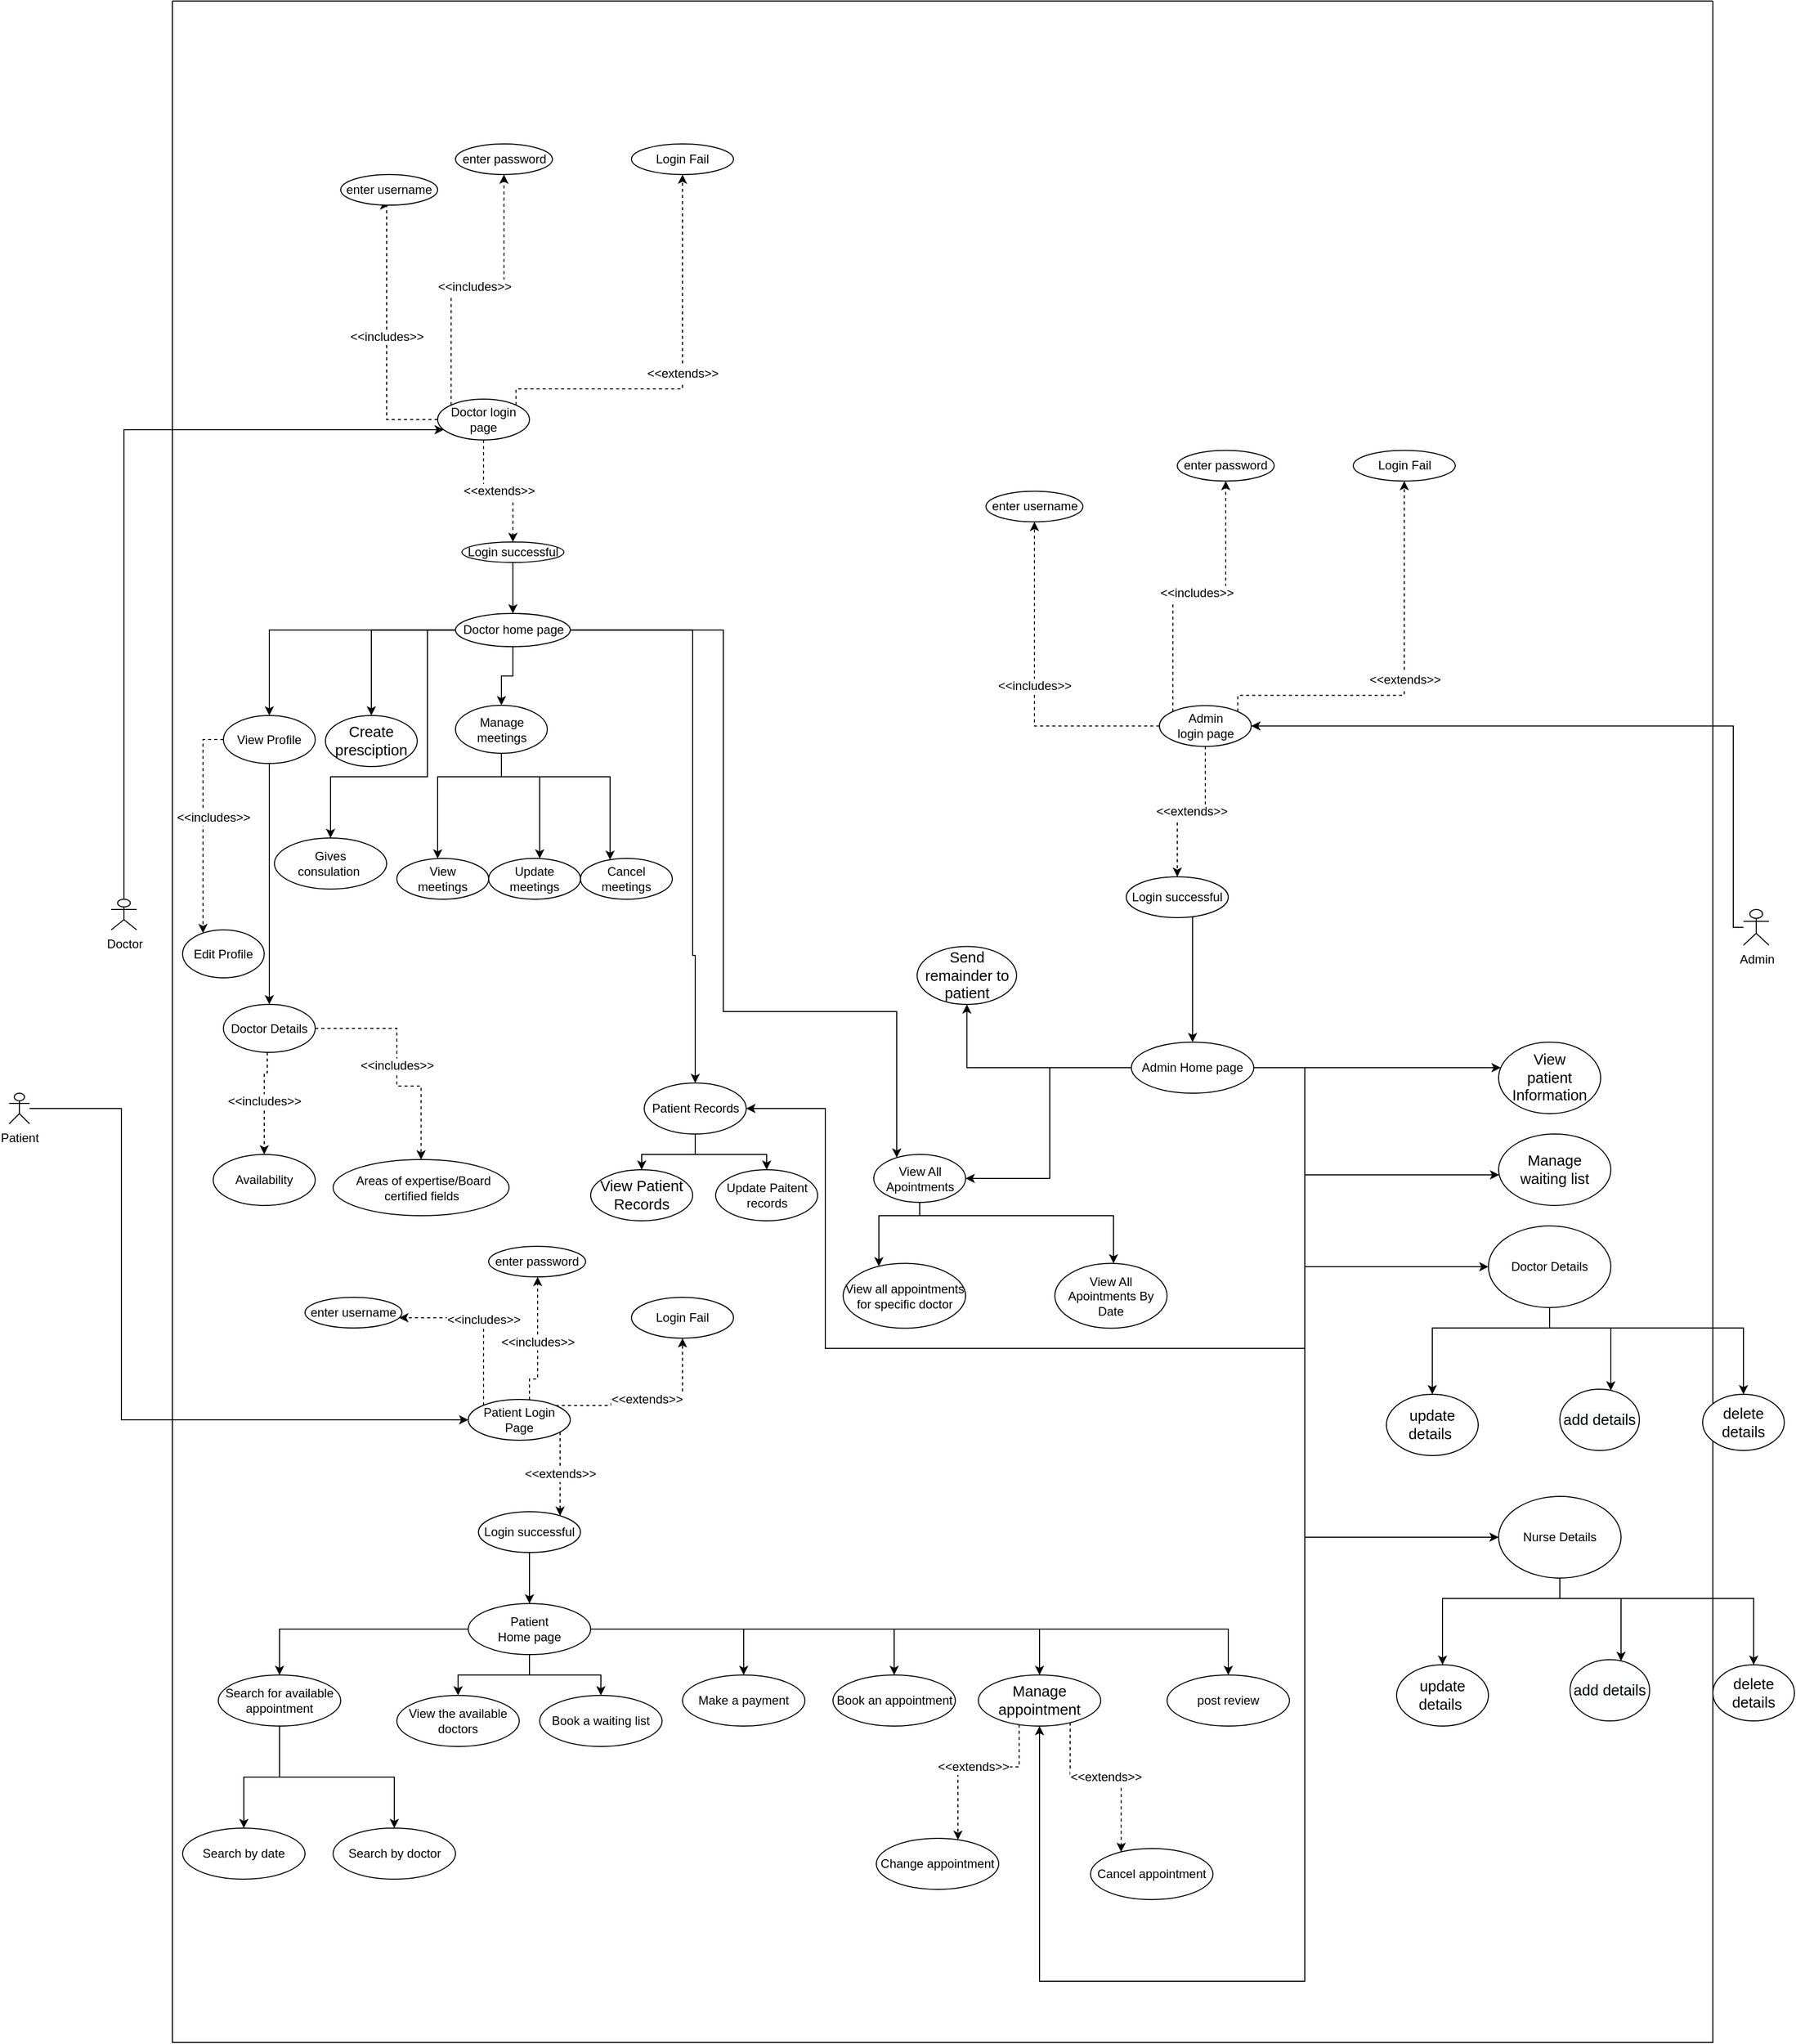 <mxfile version="20.3.0" type="device"><diagram id="hXjndvnEW7YqPx_UeLCb" name="Page-1"><mxGraphModel dx="1278" dy="1749" grid="1" gridSize="10" guides="1" tooltips="1" connect="1" arrows="1" fold="1" page="1" pageScale="1" pageWidth="850" pageHeight="1100" math="0" shadow="0"><root><mxCell id="0"/><mxCell id="1" parent="0"/><mxCell id="TUwLl_3GqaBfNDNc3cPs-42" style="edgeStyle=orthogonalEdgeStyle;rounded=0;orthogonalLoop=1;jettySize=auto;html=1;fontSize=12;endArrow=classic;endFill=1;" parent="1" source="R-f5TP5Bkl3qS88O9OmY-1" target="TUwLl_3GqaBfNDNc3cPs-36" edge="1"><mxGeometry relative="1" as="geometry"><Array as="points"><mxPoint x="190" y="5"/><mxPoint x="190" y="310"/></Array><mxPoint x="70" y="5" as="sourcePoint"/></mxGeometry></mxCell><mxCell id="R-f5TP5Bkl3qS88O9OmY-1" value="Patient" style="shape=umlActor;verticalLabelPosition=bottom;verticalAlign=top;html=1;outlineConnect=0;" parent="1" vertex="1"><mxGeometry x="80" y="-10" width="20" height="30" as="geometry"/></mxCell><mxCell id="TUwLl_3GqaBfNDNc3cPs-1" value="" style="swimlane;startSize=0;fontSize=12;" parent="1" vertex="1"><mxGeometry x="240" y="-1080" width="1510" height="2000" as="geometry"/></mxCell><mxCell id="TUwLl_3GqaBfNDNc3cPs-16" value="&amp;lt;&amp;lt;extends&amp;gt;&amp;gt;" style="edgeStyle=orthogonalEdgeStyle;rounded=0;orthogonalLoop=1;jettySize=auto;html=1;exitX=0.5;exitY=1;exitDx=0;exitDy=0;entryX=0.5;entryY=0;entryDx=0;entryDy=0;fontSize=12;endArrow=classic;endFill=1;dashed=1;" parent="TUwLl_3GqaBfNDNc3cPs-1" source="TUwLl_3GqaBfNDNc3cPs-8" target="TUwLl_3GqaBfNDNc3cPs-14" edge="1"><mxGeometry relative="1" as="geometry"/></mxCell><mxCell id="TUwLl_3GqaBfNDNc3cPs-17" value="&amp;lt;&amp;lt;extends&amp;gt;&amp;gt;" style="edgeStyle=orthogonalEdgeStyle;rounded=0;orthogonalLoop=1;jettySize=auto;html=1;exitX=1;exitY=0;exitDx=0;exitDy=0;dashed=1;fontSize=12;endArrow=classic;endFill=1;entryX=0.5;entryY=1;entryDx=0;entryDy=0;" parent="TUwLl_3GqaBfNDNc3cPs-1" source="TUwLl_3GqaBfNDNc3cPs-8" target="TUwLl_3GqaBfNDNc3cPs-15" edge="1"><mxGeometry relative="1" as="geometry"><mxPoint x="500" y="550" as="targetPoint"/><Array as="points"><mxPoint x="337" y="380"/><mxPoint x="500" y="380"/></Array></mxGeometry></mxCell><mxCell id="TUwLl_3GqaBfNDNc3cPs-19" value="&amp;lt;&amp;lt;includes&amp;gt;&amp;gt;" style="edgeStyle=orthogonalEdgeStyle;rounded=0;orthogonalLoop=1;jettySize=auto;html=1;exitX=0;exitY=0.5;exitDx=0;exitDy=0;entryX=0.5;entryY=1;entryDx=0;entryDy=0;dashed=1;fontSize=12;endArrow=classic;endFill=1;" parent="TUwLl_3GqaBfNDNc3cPs-1" source="TUwLl_3GqaBfNDNc3cPs-8" target="TUwLl_3GqaBfNDNc3cPs-18" edge="1"><mxGeometry relative="1" as="geometry"><Array as="points"><mxPoint x="210" y="410"/><mxPoint x="210" y="200"/></Array></mxGeometry></mxCell><mxCell id="TUwLl_3GqaBfNDNc3cPs-21" value="&amp;lt;&amp;lt;includes&amp;gt;&amp;gt;" style="edgeStyle=orthogonalEdgeStyle;rounded=0;orthogonalLoop=1;jettySize=auto;html=1;exitX=0;exitY=0;exitDx=0;exitDy=0;entryX=0.5;entryY=1;entryDx=0;entryDy=0;dashed=1;fontSize=12;endArrow=classic;endFill=1;" parent="TUwLl_3GqaBfNDNc3cPs-1" source="TUwLl_3GqaBfNDNc3cPs-8" target="TUwLl_3GqaBfNDNc3cPs-20" edge="1"><mxGeometry relative="1" as="geometry"><Array as="points"><mxPoint x="273" y="280"/><mxPoint x="325" y="280"/></Array></mxGeometry></mxCell><mxCell id="TUwLl_3GqaBfNDNc3cPs-8" value="Doctor login page" style="ellipse;whiteSpace=wrap;html=1;fontSize=12;" parent="TUwLl_3GqaBfNDNc3cPs-1" vertex="1"><mxGeometry x="260" y="390" width="90" height="40" as="geometry"/></mxCell><mxCell id="TUwLl_3GqaBfNDNc3cPs-48" style="edgeStyle=orthogonalEdgeStyle;rounded=0;orthogonalLoop=1;jettySize=auto;html=1;exitX=0.5;exitY=1;exitDx=0;exitDy=0;entryX=0.5;entryY=0;entryDx=0;entryDy=0;fontSize=12;endArrow=classic;endFill=1;" parent="TUwLl_3GqaBfNDNc3cPs-1" source="TUwLl_3GqaBfNDNc3cPs-14" target="TUwLl_3GqaBfNDNc3cPs-47" edge="1"><mxGeometry relative="1" as="geometry"/></mxCell><mxCell id="TUwLl_3GqaBfNDNc3cPs-14" value="Login successful" style="ellipse;whiteSpace=wrap;html=1;fontSize=12;" parent="TUwLl_3GqaBfNDNc3cPs-1" vertex="1"><mxGeometry x="283.75" y="530" width="100" height="20" as="geometry"/></mxCell><mxCell id="TUwLl_3GqaBfNDNc3cPs-15" value="Login Fail" style="ellipse;whiteSpace=wrap;html=1;fontSize=12;" parent="TUwLl_3GqaBfNDNc3cPs-1" vertex="1"><mxGeometry x="450" y="140" width="100" height="30" as="geometry"/></mxCell><mxCell id="TUwLl_3GqaBfNDNc3cPs-18" value="enter username" style="ellipse;whiteSpace=wrap;html=1;fontSize=12;" parent="TUwLl_3GqaBfNDNc3cPs-1" vertex="1"><mxGeometry x="165" y="170" width="95" height="30" as="geometry"/></mxCell><mxCell id="TUwLl_3GqaBfNDNc3cPs-20" value="enter password" style="ellipse;whiteSpace=wrap;html=1;fontSize=12;" parent="TUwLl_3GqaBfNDNc3cPs-1" vertex="1"><mxGeometry x="277.5" y="140" width="95" height="30" as="geometry"/></mxCell><mxCell id="TUwLl_3GqaBfNDNc3cPs-36" value="Patient Login Page" style="ellipse;whiteSpace=wrap;html=1;fontSize=12;" parent="TUwLl_3GqaBfNDNc3cPs-1" vertex="1"><mxGeometry x="290" y="1370" width="100" height="40" as="geometry"/></mxCell><mxCell id="TUwLl_3GqaBfNDNc3cPs-45" style="edgeStyle=orthogonalEdgeStyle;rounded=0;orthogonalLoop=1;jettySize=auto;html=1;exitX=0.5;exitY=1;exitDx=0;exitDy=0;entryX=0.5;entryY=0;entryDx=0;entryDy=0;fontSize=12;endArrow=classic;endFill=1;" parent="TUwLl_3GqaBfNDNc3cPs-1" source="TUwLl_3GqaBfNDNc3cPs-37" target="TUwLl_3GqaBfNDNc3cPs-44" edge="1"><mxGeometry relative="1" as="geometry"/></mxCell><mxCell id="TUwLl_3GqaBfNDNc3cPs-37" value="Login successful" style="ellipse;whiteSpace=wrap;html=1;fontSize=12;" parent="TUwLl_3GqaBfNDNc3cPs-1" vertex="1"><mxGeometry x="300" y="1480" width="100" height="40" as="geometry"/></mxCell><mxCell id="TUwLl_3GqaBfNDNc3cPs-32" value="&amp;lt;&amp;lt;extends&amp;gt;&amp;gt;" style="edgeStyle=orthogonalEdgeStyle;rounded=0;orthogonalLoop=1;jettySize=auto;html=1;fontSize=12;endArrow=classic;endFill=1;dashed=1;" parent="TUwLl_3GqaBfNDNc3cPs-1" source="TUwLl_3GqaBfNDNc3cPs-36" target="TUwLl_3GqaBfNDNc3cPs-37" edge="1"><mxGeometry relative="1" as="geometry"><Array as="points"><mxPoint x="380" y="1440"/><mxPoint x="380" y="1440"/></Array></mxGeometry></mxCell><mxCell id="TUwLl_3GqaBfNDNc3cPs-38" value="Login Fail" style="ellipse;whiteSpace=wrap;html=1;fontSize=12;" parent="TUwLl_3GqaBfNDNc3cPs-1" vertex="1"><mxGeometry x="450" y="1270" width="100" height="40" as="geometry"/></mxCell><mxCell id="TUwLl_3GqaBfNDNc3cPs-33" value="&amp;lt;&amp;lt;extends&amp;gt;&amp;gt;" style="edgeStyle=orthogonalEdgeStyle;rounded=0;orthogonalLoop=1;jettySize=auto;html=1;dashed=1;fontSize=12;endArrow=classic;endFill=1;" parent="TUwLl_3GqaBfNDNc3cPs-1" source="TUwLl_3GqaBfNDNc3cPs-36" target="TUwLl_3GqaBfNDNc3cPs-38" edge="1"><mxGeometry relative="1" as="geometry"><mxPoint x="190" y="1050" as="targetPoint"/><Array as="points"><mxPoint x="430" y="1376"/><mxPoint x="430" y="1370"/><mxPoint x="500" y="1370"/></Array></mxGeometry></mxCell><mxCell id="TUwLl_3GqaBfNDNc3cPs-39" value="enter username" style="ellipse;whiteSpace=wrap;html=1;fontSize=12;" parent="TUwLl_3GqaBfNDNc3cPs-1" vertex="1"><mxGeometry x="130" y="1270" width="95" height="30" as="geometry"/></mxCell><mxCell id="TUwLl_3GqaBfNDNc3cPs-34" value="&amp;lt;&amp;lt;includes&amp;gt;&amp;gt;" style="edgeStyle=orthogonalEdgeStyle;rounded=0;orthogonalLoop=1;jettySize=auto;html=1;dashed=1;fontSize=12;endArrow=classic;endFill=1;" parent="TUwLl_3GqaBfNDNc3cPs-1" source="TUwLl_3GqaBfNDNc3cPs-36" target="TUwLl_3GqaBfNDNc3cPs-39" edge="1"><mxGeometry relative="1" as="geometry"><Array as="points"><mxPoint x="305" y="1290"/></Array></mxGeometry></mxCell><mxCell id="TUwLl_3GqaBfNDNc3cPs-40" value="enter password" style="ellipse;whiteSpace=wrap;html=1;fontSize=12;" parent="TUwLl_3GqaBfNDNc3cPs-1" vertex="1"><mxGeometry x="310" y="1220" width="95" height="30" as="geometry"/></mxCell><mxCell id="TUwLl_3GqaBfNDNc3cPs-35" value="&amp;lt;&amp;lt;includes&amp;gt;&amp;gt;" style="edgeStyle=orthogonalEdgeStyle;rounded=0;orthogonalLoop=1;jettySize=auto;html=1;dashed=1;fontSize=12;endArrow=classic;endFill=1;" parent="TUwLl_3GqaBfNDNc3cPs-1" source="TUwLl_3GqaBfNDNc3cPs-36" target="TUwLl_3GqaBfNDNc3cPs-40" edge="1"><mxGeometry relative="1" as="geometry"><Array as="points"><mxPoint x="350" y="1350"/><mxPoint x="358" y="1350"/></Array></mxGeometry></mxCell><mxCell id="bu4JXYOi9DMhsrqqmsbd-8" style="edgeStyle=orthogonalEdgeStyle;rounded=0;orthogonalLoop=1;jettySize=auto;html=1;exitX=0;exitY=0.5;exitDx=0;exitDy=0;entryX=0.5;entryY=0;entryDx=0;entryDy=0;" parent="TUwLl_3GqaBfNDNc3cPs-1" source="TUwLl_3GqaBfNDNc3cPs-44" target="bu4JXYOi9DMhsrqqmsbd-3" edge="1"><mxGeometry relative="1" as="geometry"/></mxCell><mxCell id="GumD2-kvGJ-_T_sNpFXw-7" style="edgeStyle=orthogonalEdgeStyle;rounded=0;orthogonalLoop=1;jettySize=auto;html=1;" edge="1" parent="TUwLl_3GqaBfNDNc3cPs-1" source="TUwLl_3GqaBfNDNc3cPs-44" target="bu4JXYOi9DMhsrqqmsbd-4"><mxGeometry relative="1" as="geometry"/></mxCell><mxCell id="GumD2-kvGJ-_T_sNpFXw-8" style="edgeStyle=orthogonalEdgeStyle;rounded=0;orthogonalLoop=1;jettySize=auto;html=1;" edge="1" parent="TUwLl_3GqaBfNDNc3cPs-1" source="TUwLl_3GqaBfNDNc3cPs-44" target="bu4JXYOi9DMhsrqqmsbd-5"><mxGeometry relative="1" as="geometry"/></mxCell><mxCell id="GumD2-kvGJ-_T_sNpFXw-9" style="edgeStyle=orthogonalEdgeStyle;rounded=0;orthogonalLoop=1;jettySize=auto;html=1;" edge="1" parent="TUwLl_3GqaBfNDNc3cPs-1" source="TUwLl_3GqaBfNDNc3cPs-44" target="bu4JXYOi9DMhsrqqmsbd-6"><mxGeometry relative="1" as="geometry"/></mxCell><mxCell id="GumD2-kvGJ-_T_sNpFXw-10" style="edgeStyle=orthogonalEdgeStyle;rounded=0;orthogonalLoop=1;jettySize=auto;html=1;" edge="1" parent="TUwLl_3GqaBfNDNc3cPs-1" source="TUwLl_3GqaBfNDNc3cPs-44" target="bu4JXYOi9DMhsrqqmsbd-12"><mxGeometry relative="1" as="geometry"/></mxCell><mxCell id="GumD2-kvGJ-_T_sNpFXw-11" style="edgeStyle=orthogonalEdgeStyle;rounded=0;orthogonalLoop=1;jettySize=auto;html=1;" edge="1" parent="TUwLl_3GqaBfNDNc3cPs-1" source="TUwLl_3GqaBfNDNc3cPs-44" target="bu4JXYOi9DMhsrqqmsbd-13"><mxGeometry relative="1" as="geometry"/></mxCell><mxCell id="GumD2-kvGJ-_T_sNpFXw-13" style="edgeStyle=orthogonalEdgeStyle;rounded=0;orthogonalLoop=1;jettySize=auto;html=1;" edge="1" parent="TUwLl_3GqaBfNDNc3cPs-1" source="TUwLl_3GqaBfNDNc3cPs-44" target="GumD2-kvGJ-_T_sNpFXw-12"><mxGeometry relative="1" as="geometry"/></mxCell><mxCell id="TUwLl_3GqaBfNDNc3cPs-44" value="Patient &lt;br&gt;Home page" style="ellipse;whiteSpace=wrap;html=1;fontSize=12;" parent="TUwLl_3GqaBfNDNc3cPs-1" vertex="1"><mxGeometry x="290" y="1570" width="120" height="50" as="geometry"/></mxCell><mxCell id="TUwLl_3GqaBfNDNc3cPs-52" value="&amp;lt;&amp;lt;includes&amp;gt;&amp;gt;" style="edgeStyle=orthogonalEdgeStyle;rounded=0;orthogonalLoop=1;jettySize=auto;html=1;fontSize=12;endArrow=classic;endFill=1;dashed=1;" parent="TUwLl_3GqaBfNDNc3cPs-1" source="TUwLl_3GqaBfNDNc3cPs-82" target="TUwLl_3GqaBfNDNc3cPs-50" edge="1"><mxGeometry relative="1" as="geometry"><Array as="points"><mxPoint x="220" y="1007"/><mxPoint x="220" y="1063"/></Array></mxGeometry></mxCell><mxCell id="TUwLl_3GqaBfNDNc3cPs-83" style="edgeStyle=orthogonalEdgeStyle;rounded=0;orthogonalLoop=1;jettySize=auto;html=1;fontSize=12;endArrow=classic;endFill=1;" parent="TUwLl_3GqaBfNDNc3cPs-1" source="TUwLl_3GqaBfNDNc3cPs-47" target="GumD2-kvGJ-_T_sNpFXw-27" edge="1"><mxGeometry relative="1" as="geometry"/></mxCell><mxCell id="GumD2-kvGJ-_T_sNpFXw-19" style="edgeStyle=orthogonalEdgeStyle;rounded=0;orthogonalLoop=1;jettySize=auto;html=1;" edge="1" parent="TUwLl_3GqaBfNDNc3cPs-1" source="TUwLl_3GqaBfNDNc3cPs-47" target="GumD2-kvGJ-_T_sNpFXw-16"><mxGeometry relative="1" as="geometry"><Array as="points"><mxPoint x="510" y="616"/><mxPoint x="510" y="935"/></Array></mxGeometry></mxCell><mxCell id="GumD2-kvGJ-_T_sNpFXw-25" style="edgeStyle=orthogonalEdgeStyle;rounded=0;orthogonalLoop=1;jettySize=auto;html=1;" edge="1" parent="TUwLl_3GqaBfNDNc3cPs-1" source="TUwLl_3GqaBfNDNc3cPs-47" target="GumD2-kvGJ-_T_sNpFXw-21"><mxGeometry relative="1" as="geometry"><Array as="points"><mxPoint x="540" y="616"/><mxPoint x="540" y="990"/><mxPoint x="710" y="990"/></Array></mxGeometry></mxCell><mxCell id="GumD2-kvGJ-_T_sNpFXw-32" style="edgeStyle=orthogonalEdgeStyle;rounded=0;orthogonalLoop=1;jettySize=auto;html=1;" edge="1" parent="TUwLl_3GqaBfNDNc3cPs-1" source="TUwLl_3GqaBfNDNc3cPs-47" target="GumD2-kvGJ-_T_sNpFXw-26"><mxGeometry relative="1" as="geometry"/></mxCell><mxCell id="GumD2-kvGJ-_T_sNpFXw-34" style="edgeStyle=orthogonalEdgeStyle;rounded=0;orthogonalLoop=1;jettySize=auto;html=1;" edge="1" parent="TUwLl_3GqaBfNDNc3cPs-1" source="TUwLl_3GqaBfNDNc3cPs-47" target="GumD2-kvGJ-_T_sNpFXw-33"><mxGeometry relative="1" as="geometry"><Array as="points"><mxPoint x="250" y="616"/><mxPoint x="250" y="760"/><mxPoint x="155" y="760"/></Array></mxGeometry></mxCell><mxCell id="GumD2-kvGJ-_T_sNpFXw-37" style="edgeStyle=orthogonalEdgeStyle;rounded=0;orthogonalLoop=1;jettySize=auto;html=1;" edge="1" parent="TUwLl_3GqaBfNDNc3cPs-1" source="TUwLl_3GqaBfNDNc3cPs-47" target="GumD2-kvGJ-_T_sNpFXw-35"><mxGeometry relative="1" as="geometry"/></mxCell><mxCell id="TUwLl_3GqaBfNDNc3cPs-47" value="Doctor home page" style="ellipse;whiteSpace=wrap;html=1;fontSize=12;" parent="TUwLl_3GqaBfNDNc3cPs-1" vertex="1"><mxGeometry x="277.5" y="600" width="112.5" height="32.5" as="geometry"/></mxCell><mxCell id="TUwLl_3GqaBfNDNc3cPs-50" value="&amp;nbsp;Areas of expertise/Board certified fields" style="ellipse;whiteSpace=wrap;html=1;fontSize=12;" parent="TUwLl_3GqaBfNDNc3cPs-1" vertex="1"><mxGeometry x="157.5" y="1135" width="172.5" height="55" as="geometry"/></mxCell><mxCell id="TUwLl_3GqaBfNDNc3cPs-51" value="Availability" style="ellipse;whiteSpace=wrap;html=1;fontSize=12;" parent="TUwLl_3GqaBfNDNc3cPs-1" vertex="1"><mxGeometry x="40" y="1130" width="100" height="50" as="geometry"/></mxCell><mxCell id="TUwLl_3GqaBfNDNc3cPs-53" value="&amp;lt;&amp;lt;includes&amp;gt;&amp;gt;" style="edgeStyle=orthogonalEdgeStyle;rounded=0;orthogonalLoop=1;jettySize=auto;html=1;fontSize=12;endArrow=classic;endFill=1;dashed=1;" parent="TUwLl_3GqaBfNDNc3cPs-1" source="TUwLl_3GqaBfNDNc3cPs-82" target="TUwLl_3GqaBfNDNc3cPs-51" edge="1"><mxGeometry relative="1" as="geometry"><mxPoint x="307.5" y="627.5" as="sourcePoint"/><mxPoint x="380" y="890" as="targetPoint"/><Array as="points"><mxPoint x="93" y="1050"/><mxPoint x="90" y="1050"/></Array></mxGeometry></mxCell><mxCell id="TUwLl_3GqaBfNDNc3cPs-61" value="Admin&lt;br&gt;login page" style="ellipse;whiteSpace=wrap;html=1;fontSize=12;" parent="TUwLl_3GqaBfNDNc3cPs-1" vertex="1"><mxGeometry x="967.5" y="690.25" width="90" height="40" as="geometry"/></mxCell><mxCell id="TUwLl_3GqaBfNDNc3cPs-64" value="Login Fail" style="ellipse;whiteSpace=wrap;html=1;fontSize=12;" parent="TUwLl_3GqaBfNDNc3cPs-1" vertex="1"><mxGeometry x="1157.5" y="440.25" width="100" height="30" as="geometry"/></mxCell><mxCell id="TUwLl_3GqaBfNDNc3cPs-58" value="&amp;lt;&amp;lt;extends&amp;gt;&amp;gt;" style="edgeStyle=orthogonalEdgeStyle;rounded=0;orthogonalLoop=1;jettySize=auto;html=1;exitX=1;exitY=0;exitDx=0;exitDy=0;dashed=1;fontSize=12;endArrow=classic;endFill=1;entryX=0.5;entryY=1;entryDx=0;entryDy=0;" parent="TUwLl_3GqaBfNDNc3cPs-1" source="TUwLl_3GqaBfNDNc3cPs-61" target="TUwLl_3GqaBfNDNc3cPs-64" edge="1"><mxGeometry relative="1" as="geometry"><mxPoint x="967.5" y="1940.25" as="targetPoint"/><Array as="points"><mxPoint x="1044.5" y="680.25"/><mxPoint x="1207.5" y="680.25"/></Array></mxGeometry></mxCell><mxCell id="TUwLl_3GqaBfNDNc3cPs-65" value="enter username" style="ellipse;whiteSpace=wrap;html=1;fontSize=12;" parent="TUwLl_3GqaBfNDNc3cPs-1" vertex="1"><mxGeometry x="797.5" y="480.25" width="95" height="30" as="geometry"/></mxCell><mxCell id="TUwLl_3GqaBfNDNc3cPs-59" value="&amp;lt;&amp;lt;includes&amp;gt;&amp;gt;" style="edgeStyle=orthogonalEdgeStyle;rounded=0;orthogonalLoop=1;jettySize=auto;html=1;exitX=0;exitY=0.5;exitDx=0;exitDy=0;dashed=1;fontSize=12;endArrow=classic;endFill=1;entryX=0.5;entryY=1;entryDx=0;entryDy=0;" parent="TUwLl_3GqaBfNDNc3cPs-1" source="TUwLl_3GqaBfNDNc3cPs-61" target="TUwLl_3GqaBfNDNc3cPs-65" edge="1"><mxGeometry relative="1" as="geometry"><Array as="points"><mxPoint x="845.5" y="710.25"/></Array><mxPoint x="920" y="500.25" as="targetPoint"/></mxGeometry></mxCell><mxCell id="TUwLl_3GqaBfNDNc3cPs-66" value="enter password" style="ellipse;whiteSpace=wrap;html=1;fontSize=12;" parent="TUwLl_3GqaBfNDNc3cPs-1" vertex="1"><mxGeometry x="985" y="440.25" width="95" height="30" as="geometry"/></mxCell><mxCell id="TUwLl_3GqaBfNDNc3cPs-60" value="&amp;lt;&amp;lt;includes&amp;gt;&amp;gt;" style="edgeStyle=orthogonalEdgeStyle;rounded=0;orthogonalLoop=1;jettySize=auto;html=1;exitX=0;exitY=0;exitDx=0;exitDy=0;entryX=0.5;entryY=1;entryDx=0;entryDy=0;dashed=1;fontSize=12;endArrow=classic;endFill=1;" parent="TUwLl_3GqaBfNDNc3cPs-1" source="TUwLl_3GqaBfNDNc3cPs-61" target="TUwLl_3GqaBfNDNc3cPs-66" edge="1"><mxGeometry relative="1" as="geometry"><Array as="points"><mxPoint x="980.5" y="580.25"/><mxPoint x="1032.5" y="580.25"/></Array></mxGeometry></mxCell><mxCell id="TUwLl_3GqaBfNDNc3cPs-82" value="Doctor Details" style="ellipse;whiteSpace=wrap;html=1;fontSize=12;" parent="TUwLl_3GqaBfNDNc3cPs-1" vertex="1"><mxGeometry x="50" y="983" width="90" height="47" as="geometry"/></mxCell><mxCell id="bu4JXYOi9DMhsrqqmsbd-10" style="edgeStyle=orthogonalEdgeStyle;rounded=0;orthogonalLoop=1;jettySize=auto;html=1;" parent="TUwLl_3GqaBfNDNc3cPs-1" source="bu4JXYOi9DMhsrqqmsbd-3" target="bu4JXYOi9DMhsrqqmsbd-7" edge="1"><mxGeometry relative="1" as="geometry"/></mxCell><mxCell id="bu4JXYOi9DMhsrqqmsbd-11" style="edgeStyle=orthogonalEdgeStyle;rounded=0;orthogonalLoop=1;jettySize=auto;html=1;" parent="TUwLl_3GqaBfNDNc3cPs-1" source="bu4JXYOi9DMhsrqqmsbd-3" target="bu4JXYOi9DMhsrqqmsbd-9" edge="1"><mxGeometry relative="1" as="geometry"/></mxCell><mxCell id="bu4JXYOi9DMhsrqqmsbd-3" value="Search for available appointment" style="ellipse;whiteSpace=wrap;html=1;fontSize=12;" parent="TUwLl_3GqaBfNDNc3cPs-1" vertex="1"><mxGeometry x="45" y="1640" width="120" height="50" as="geometry"/></mxCell><mxCell id="bu4JXYOi9DMhsrqqmsbd-4" value="&lt;p class=&quot;MsoNormal&quot;&gt;&lt;span lang=&quot;EN-SG&quot;&gt;View the available doctors&lt;/span&gt;&lt;/p&gt;" style="ellipse;whiteSpace=wrap;html=1;fontSize=12;" parent="TUwLl_3GqaBfNDNc3cPs-1" vertex="1"><mxGeometry x="220" y="1660" width="120" height="50" as="geometry"/></mxCell><mxCell id="bu4JXYOi9DMhsrqqmsbd-5" value="&lt;p class=&quot;MsoNormal&quot;&gt;&lt;span lang=&quot;EN-SG&quot;&gt;Book a waiting list&lt;/span&gt;&lt;/p&gt;" style="ellipse;whiteSpace=wrap;html=1;fontSize=12;" parent="TUwLl_3GqaBfNDNc3cPs-1" vertex="1"><mxGeometry x="360" y="1660" width="120" height="50" as="geometry"/></mxCell><mxCell id="bu4JXYOi9DMhsrqqmsbd-6" value="&lt;p class=&quot;MsoNormal&quot;&gt;&lt;span lang=&quot;EN-SG&quot;&gt;Make a payment&lt;/span&gt;&lt;/p&gt;" style="ellipse;whiteSpace=wrap;html=1;fontSize=12;" parent="TUwLl_3GqaBfNDNc3cPs-1" vertex="1"><mxGeometry x="500" y="1640" width="120" height="50" as="geometry"/></mxCell><mxCell id="bu4JXYOi9DMhsrqqmsbd-7" value="Search by date" style="ellipse;whiteSpace=wrap;html=1;fontSize=12;" parent="TUwLl_3GqaBfNDNc3cPs-1" vertex="1"><mxGeometry x="10" y="1790" width="120" height="50" as="geometry"/></mxCell><mxCell id="bu4JXYOi9DMhsrqqmsbd-9" value="Search by doctor" style="ellipse;whiteSpace=wrap;html=1;fontSize=12;" parent="TUwLl_3GqaBfNDNc3cPs-1" vertex="1"><mxGeometry x="157.5" y="1790" width="120" height="50" as="geometry"/></mxCell><mxCell id="bu4JXYOi9DMhsrqqmsbd-12" value="&lt;p class=&quot;MsoNormal&quot;&gt;&lt;span lang=&quot;EN-SG&quot;&gt;Book an appointment&lt;/span&gt;&lt;/p&gt;" style="ellipse;whiteSpace=wrap;html=1;fontSize=12;" parent="TUwLl_3GqaBfNDNc3cPs-1" vertex="1"><mxGeometry x="647.5" y="1640" width="120" height="50" as="geometry"/></mxCell><mxCell id="bu4JXYOi9DMhsrqqmsbd-13" value="&lt;p class=&quot;MsoNormal&quot;&gt;&lt;span style=&quot;font-size:11.0pt;line-height:&lt;br/&gt;107%;font-family:&amp;quot;Calibri&amp;quot;,sans-serif;mso-ascii-theme-font:minor-latin;&lt;br/&gt;mso-fareast-font-family:Calibri;mso-fareast-theme-font:minor-latin;mso-hansi-theme-font:&lt;br/&gt;minor-latin;mso-bidi-font-family:&amp;quot;Times New Roman&amp;quot;;mso-bidi-theme-font:minor-bidi;&lt;br/&gt;mso-ansi-language:EN-SG;mso-fareast-language:EN-US;mso-bidi-language:AR-SA&quot; lang=&quot;EN-SG&quot;&gt;Manage&lt;br/&gt;appointment&lt;/span&gt;&lt;br&gt;&lt;/p&gt;" style="ellipse;whiteSpace=wrap;html=1;fontSize=12;" parent="TUwLl_3GqaBfNDNc3cPs-1" vertex="1"><mxGeometry x="790" y="1640" width="120" height="50" as="geometry"/></mxCell><mxCell id="GumD2-kvGJ-_T_sNpFXw-3" value="&amp;lt;&amp;lt;extends&amp;gt;&amp;gt;" style="edgeStyle=orthogonalEdgeStyle;rounded=0;orthogonalLoop=1;jettySize=auto;html=1;fontSize=12;endArrow=classic;endFill=1;dashed=1;" edge="1" parent="TUwLl_3GqaBfNDNc3cPs-1" source="bu4JXYOi9DMhsrqqmsbd-13" target="GumD2-kvGJ-_T_sNpFXw-4"><mxGeometry relative="1" as="geometry"><Array as="points"><mxPoint x="830" y="1730"/><mxPoint x="770" y="1730"/></Array><mxPoint x="810" y="1720" as="sourcePoint"/><mxPoint x="829.955" y="1801.758" as="targetPoint"/></mxGeometry></mxCell><mxCell id="GumD2-kvGJ-_T_sNpFXw-4" value="&lt;p class=&quot;MsoNormal&quot;&gt;&lt;span lang=&quot;EN-SG&quot;&gt;Change appointment&lt;/span&gt;&lt;/p&gt;" style="ellipse;whiteSpace=wrap;html=1;fontSize=12;" vertex="1" parent="TUwLl_3GqaBfNDNc3cPs-1"><mxGeometry x="690" y="1800" width="120" height="50" as="geometry"/></mxCell><mxCell id="GumD2-kvGJ-_T_sNpFXw-5" value="&lt;p class=&quot;MsoNormal&quot;&gt;&lt;span lang=&quot;EN-SG&quot;&gt;Cancel appointment&lt;/span&gt;&lt;/p&gt;" style="ellipse;whiteSpace=wrap;html=1;fontSize=12;" vertex="1" parent="TUwLl_3GqaBfNDNc3cPs-1"><mxGeometry x="900" y="1810" width="120" height="50" as="geometry"/></mxCell><mxCell id="GumD2-kvGJ-_T_sNpFXw-6" value="&amp;lt;&amp;lt;extends&amp;gt;&amp;gt;" style="edgeStyle=orthogonalEdgeStyle;rounded=0;orthogonalLoop=1;jettySize=auto;html=1;fontSize=12;endArrow=classic;endFill=1;dashed=1;" edge="1" parent="TUwLl_3GqaBfNDNc3cPs-1" source="bu4JXYOi9DMhsrqqmsbd-13" target="GumD2-kvGJ-_T_sNpFXw-5"><mxGeometry relative="1" as="geometry"><Array as="points"><mxPoint x="880" y="1740"/><mxPoint x="930" y="1740"/></Array><mxPoint x="860" y="1700" as="sourcePoint"/><mxPoint x="820" y="1820" as="targetPoint"/></mxGeometry></mxCell><mxCell id="GumD2-kvGJ-_T_sNpFXw-12" value="&lt;p class=&quot;MsoNormal&quot;&gt;post review&lt;/p&gt;" style="ellipse;whiteSpace=wrap;html=1;fontSize=12;" vertex="1" parent="TUwLl_3GqaBfNDNc3cPs-1"><mxGeometry x="975" y="1640" width="120" height="50" as="geometry"/></mxCell><mxCell id="GumD2-kvGJ-_T_sNpFXw-14" value="&lt;span style=&quot;font-size:11.0pt;line-height:&lt;br/&gt;107%;font-family:&amp;quot;Calibri&amp;quot;,sans-serif;mso-ascii-theme-font:minor-latin;&lt;br/&gt;mso-fareast-font-family:Calibri;mso-fareast-theme-font:minor-latin;mso-hansi-theme-font:&lt;br/&gt;minor-latin;mso-bidi-font-family:&amp;quot;Times New Roman&amp;quot;;mso-bidi-theme-font:minor-bidi;&lt;br/&gt;mso-ansi-language:EN-SG;mso-fareast-language:EN-US;mso-bidi-language:AR-SA&quot; lang=&quot;EN-SG&quot;&gt;View Patient Records&lt;/span&gt;" style="ellipse;whiteSpace=wrap;html=1;fontSize=12;" vertex="1" parent="TUwLl_3GqaBfNDNc3cPs-1"><mxGeometry x="410" y="1145" width="100" height="50" as="geometry"/></mxCell><mxCell id="GumD2-kvGJ-_T_sNpFXw-15" value="Update Paitent records" style="ellipse;whiteSpace=wrap;html=1;fontSize=12;" vertex="1" parent="TUwLl_3GqaBfNDNc3cPs-1"><mxGeometry x="532.5" y="1145" width="100" height="50" as="geometry"/></mxCell><mxCell id="GumD2-kvGJ-_T_sNpFXw-17" style="edgeStyle=orthogonalEdgeStyle;rounded=0;orthogonalLoop=1;jettySize=auto;html=1;" edge="1" parent="TUwLl_3GqaBfNDNc3cPs-1" source="GumD2-kvGJ-_T_sNpFXw-16" target="GumD2-kvGJ-_T_sNpFXw-14"><mxGeometry relative="1" as="geometry"/></mxCell><mxCell id="GumD2-kvGJ-_T_sNpFXw-18" style="edgeStyle=orthogonalEdgeStyle;rounded=0;orthogonalLoop=1;jettySize=auto;html=1;" edge="1" parent="TUwLl_3GqaBfNDNc3cPs-1" source="GumD2-kvGJ-_T_sNpFXw-16" target="GumD2-kvGJ-_T_sNpFXw-15"><mxGeometry relative="1" as="geometry"/></mxCell><mxCell id="GumD2-kvGJ-_T_sNpFXw-16" value="Patient Records" style="ellipse;whiteSpace=wrap;html=1;fontSize=12;" vertex="1" parent="TUwLl_3GqaBfNDNc3cPs-1"><mxGeometry x="462.5" y="1060" width="100" height="50" as="geometry"/></mxCell><mxCell id="GumD2-kvGJ-_T_sNpFXw-20" value="&lt;p class=&quot;MsoNormal&quot;&gt;&lt;span lang=&quot;EN-SG&quot;&gt;View all appointments for specific doctor&lt;/span&gt;&lt;/p&gt;" style="ellipse;whiteSpace=wrap;html=1;fontSize=12;" vertex="1" parent="TUwLl_3GqaBfNDNc3cPs-1"><mxGeometry x="657.5" y="1236.75" width="120" height="63.5" as="geometry"/></mxCell><mxCell id="GumD2-kvGJ-_T_sNpFXw-22" style="edgeStyle=orthogonalEdgeStyle;rounded=0;orthogonalLoop=1;jettySize=auto;html=1;" edge="1" parent="TUwLl_3GqaBfNDNc3cPs-1" source="GumD2-kvGJ-_T_sNpFXw-21" target="GumD2-kvGJ-_T_sNpFXw-20"><mxGeometry relative="1" as="geometry"><Array as="points"><mxPoint x="732.5" y="1190"/><mxPoint x="692.5" y="1190"/></Array></mxGeometry></mxCell><mxCell id="GumD2-kvGJ-_T_sNpFXw-24" style="edgeStyle=orthogonalEdgeStyle;rounded=0;orthogonalLoop=1;jettySize=auto;html=1;" edge="1" parent="TUwLl_3GqaBfNDNc3cPs-1" source="GumD2-kvGJ-_T_sNpFXw-21" target="GumD2-kvGJ-_T_sNpFXw-23"><mxGeometry relative="1" as="geometry"><Array as="points"><mxPoint x="732.5" y="1190"/><mxPoint x="922.5" y="1190"/></Array></mxGeometry></mxCell><mxCell id="GumD2-kvGJ-_T_sNpFXw-21" value="View All Apointments" style="ellipse;whiteSpace=wrap;html=1;fontSize=12;" vertex="1" parent="TUwLl_3GqaBfNDNc3cPs-1"><mxGeometry x="687.5" y="1130" width="90" height="47" as="geometry"/></mxCell><mxCell id="GumD2-kvGJ-_T_sNpFXw-23" value="View All Apointments By Date" style="ellipse;whiteSpace=wrap;html=1;fontSize=12;" vertex="1" parent="TUwLl_3GqaBfNDNc3cPs-1"><mxGeometry x="865" y="1236.75" width="110" height="63.5" as="geometry"/></mxCell><mxCell id="GumD2-kvGJ-_T_sNpFXw-26" value="&lt;span style=&quot;font-size:11.0pt;line-height:&lt;br/&gt;107%;font-family:&amp;quot;Calibri&amp;quot;,sans-serif;mso-ascii-theme-font:minor-latin;&lt;br/&gt;mso-fareast-font-family:Calibri;mso-fareast-theme-font:minor-latin;mso-hansi-theme-font:&lt;br/&gt;minor-latin;mso-bidi-font-family:&amp;quot;Times New Roman&amp;quot;;mso-bidi-theme-font:minor-bidi;&lt;br/&gt;mso-ansi-language:EN-SG;mso-fareast-language:EN-US;mso-bidi-language:AR-SA&quot; lang=&quot;EN-SG&quot;&gt;Create&lt;br/&gt;presciption&lt;/span&gt;" style="ellipse;whiteSpace=wrap;html=1;" vertex="1" parent="TUwLl_3GqaBfNDNc3cPs-1"><mxGeometry x="150" y="700" width="90" height="50" as="geometry"/></mxCell><mxCell id="GumD2-kvGJ-_T_sNpFXw-28" style="edgeStyle=orthogonalEdgeStyle;rounded=0;orthogonalLoop=1;jettySize=auto;html=1;" edge="1" parent="TUwLl_3GqaBfNDNc3cPs-1" source="GumD2-kvGJ-_T_sNpFXw-27" target="TUwLl_3GqaBfNDNc3cPs-82"><mxGeometry relative="1" as="geometry"/></mxCell><mxCell id="GumD2-kvGJ-_T_sNpFXw-27" value="View Profile" style="ellipse;whiteSpace=wrap;html=1;fontSize=12;" vertex="1" parent="TUwLl_3GqaBfNDNc3cPs-1"><mxGeometry x="50" y="700" width="90" height="47" as="geometry"/></mxCell><mxCell id="GumD2-kvGJ-_T_sNpFXw-29" value="Edit Profile" style="ellipse;whiteSpace=wrap;html=1;fontSize=12;" vertex="1" parent="TUwLl_3GqaBfNDNc3cPs-1"><mxGeometry x="10" y="910" width="80" height="47" as="geometry"/></mxCell><mxCell id="GumD2-kvGJ-_T_sNpFXw-31" value="&amp;lt;&amp;lt;includes&amp;gt;&amp;gt;" style="edgeStyle=orthogonalEdgeStyle;rounded=0;orthogonalLoop=1;jettySize=auto;html=1;fontSize=12;endArrow=classic;endFill=1;dashed=1;" edge="1" parent="TUwLl_3GqaBfNDNc3cPs-1" source="GumD2-kvGJ-_T_sNpFXw-27" target="GumD2-kvGJ-_T_sNpFXw-29"><mxGeometry x="-0.079" y="10" relative="1" as="geometry"><Array as="points"><mxPoint x="30" y="724"/></Array><mxPoint x="85" y="475.75" as="sourcePoint"/><mxPoint x="161.5" y="604.25" as="targetPoint"/><mxPoint as="offset"/></mxGeometry></mxCell><mxCell id="GumD2-kvGJ-_T_sNpFXw-33" value="&lt;span lang=&quot;EN-SG&quot;&gt;Gives&lt;br&gt;consulation&amp;nbsp;&lt;/span&gt;" style="ellipse;whiteSpace=wrap;html=1;" vertex="1" parent="TUwLl_3GqaBfNDNc3cPs-1"><mxGeometry x="100" y="820" width="110" height="50" as="geometry"/></mxCell><mxCell id="GumD2-kvGJ-_T_sNpFXw-41" style="edgeStyle=orthogonalEdgeStyle;rounded=0;orthogonalLoop=1;jettySize=auto;html=1;" edge="1" parent="TUwLl_3GqaBfNDNc3cPs-1" source="GumD2-kvGJ-_T_sNpFXw-35" target="GumD2-kvGJ-_T_sNpFXw-38"><mxGeometry relative="1" as="geometry"><Array as="points"><mxPoint x="323" y="760"/><mxPoint x="260" y="760"/></Array></mxGeometry></mxCell><mxCell id="GumD2-kvGJ-_T_sNpFXw-42" style="edgeStyle=orthogonalEdgeStyle;rounded=0;orthogonalLoop=1;jettySize=auto;html=1;" edge="1" parent="TUwLl_3GqaBfNDNc3cPs-1" source="GumD2-kvGJ-_T_sNpFXw-35" target="GumD2-kvGJ-_T_sNpFXw-39"><mxGeometry relative="1" as="geometry"><Array as="points"><mxPoint x="323" y="760"/><mxPoint x="429" y="760"/></Array></mxGeometry></mxCell><mxCell id="GumD2-kvGJ-_T_sNpFXw-43" style="edgeStyle=orthogonalEdgeStyle;rounded=0;orthogonalLoop=1;jettySize=auto;html=1;" edge="1" parent="TUwLl_3GqaBfNDNc3cPs-1" source="GumD2-kvGJ-_T_sNpFXw-35" target="GumD2-kvGJ-_T_sNpFXw-40"><mxGeometry relative="1" as="geometry"><Array as="points"><mxPoint x="323" y="760"/><mxPoint x="360" y="760"/></Array></mxGeometry></mxCell><mxCell id="GumD2-kvGJ-_T_sNpFXw-35" value="Manage meetings" style="ellipse;whiteSpace=wrap;html=1;fontSize=12;" vertex="1" parent="TUwLl_3GqaBfNDNc3cPs-1"><mxGeometry x="277.5" y="690" width="90" height="47" as="geometry"/></mxCell><mxCell id="GumD2-kvGJ-_T_sNpFXw-38" value="&lt;span lang=&quot;EN-SG&quot;&gt;View&lt;br&gt;meetings&lt;/span&gt;" style="ellipse;whiteSpace=wrap;html=1;" vertex="1" parent="TUwLl_3GqaBfNDNc3cPs-1"><mxGeometry x="220" y="840" width="90" height="40" as="geometry"/></mxCell><mxCell id="GumD2-kvGJ-_T_sNpFXw-39" value="&lt;span lang=&quot;EN-SG&quot;&gt;Cancel&lt;br&gt;meetings&lt;/span&gt;" style="ellipse;whiteSpace=wrap;html=1;" vertex="1" parent="TUwLl_3GqaBfNDNc3cPs-1"><mxGeometry x="400" y="840" width="90" height="40" as="geometry"/></mxCell><mxCell id="GumD2-kvGJ-_T_sNpFXw-40" value="&lt;span lang=&quot;EN-SG&quot;&gt;Update&lt;br&gt;meetings&lt;/span&gt;" style="ellipse;whiteSpace=wrap;html=1;" vertex="1" parent="TUwLl_3GqaBfNDNc3cPs-1"><mxGeometry x="310" y="840" width="90" height="40" as="geometry"/></mxCell><mxCell id="GumD2-kvGJ-_T_sNpFXw-47" style="edgeStyle=orthogonalEdgeStyle;rounded=0;orthogonalLoop=1;jettySize=auto;html=1;" edge="1" parent="TUwLl_3GqaBfNDNc3cPs-1" source="GumD2-kvGJ-_T_sNpFXw-44" target="GumD2-kvGJ-_T_sNpFXw-46"><mxGeometry relative="1" as="geometry"><Array as="points"><mxPoint x="1000" y="930"/><mxPoint x="1000" y="930"/></Array></mxGeometry></mxCell><mxCell id="GumD2-kvGJ-_T_sNpFXw-48" style="edgeStyle=orthogonalEdgeStyle;rounded=0;orthogonalLoop=1;jettySize=auto;html=1;" edge="1" parent="TUwLl_3GqaBfNDNc3cPs-1" source="GumD2-kvGJ-_T_sNpFXw-46" target="GumD2-kvGJ-_T_sNpFXw-16"><mxGeometry relative="1" as="geometry"><Array as="points"><mxPoint x="1110" y="1045"/><mxPoint x="1110" y="1320"/><mxPoint x="640" y="1320"/><mxPoint x="640" y="1085"/></Array></mxGeometry></mxCell><mxCell id="GumD2-kvGJ-_T_sNpFXw-44" value="Login successful" style="ellipse;whiteSpace=wrap;html=1;fontSize=12;" vertex="1" parent="TUwLl_3GqaBfNDNc3cPs-1"><mxGeometry x="935" y="858" width="100" height="40" as="geometry"/></mxCell><mxCell id="GumD2-kvGJ-_T_sNpFXw-45" value="&amp;lt;&amp;lt;extends&amp;gt;&amp;gt;" style="edgeStyle=orthogonalEdgeStyle;rounded=0;orthogonalLoop=1;jettySize=auto;html=1;fontSize=12;endArrow=classic;endFill=1;dashed=1;" edge="1" parent="TUwLl_3GqaBfNDNc3cPs-1" target="GumD2-kvGJ-_T_sNpFXw-44" source="TUwLl_3GqaBfNDNc3cPs-61"><mxGeometry relative="1" as="geometry"><Array as="points"/><mxPoint x="1015" y="780" as="sourcePoint"/></mxGeometry></mxCell><mxCell id="GumD2-kvGJ-_T_sNpFXw-50" style="edgeStyle=orthogonalEdgeStyle;rounded=0;orthogonalLoop=1;jettySize=auto;html=1;" edge="1" parent="TUwLl_3GqaBfNDNc3cPs-1" source="GumD2-kvGJ-_T_sNpFXw-46" target="GumD2-kvGJ-_T_sNpFXw-21"><mxGeometry relative="1" as="geometry"><Array as="points"><mxPoint x="860" y="1045"/></Array></mxGeometry></mxCell><mxCell id="GumD2-kvGJ-_T_sNpFXw-51" style="edgeStyle=orthogonalEdgeStyle;rounded=0;orthogonalLoop=1;jettySize=auto;html=1;" edge="1" parent="TUwLl_3GqaBfNDNc3cPs-1" source="GumD2-kvGJ-_T_sNpFXw-46" target="bu4JXYOi9DMhsrqqmsbd-13"><mxGeometry relative="1" as="geometry"><Array as="points"><mxPoint x="1110" y="1045"/><mxPoint x="1110" y="1940"/><mxPoint x="850" y="1940"/></Array></mxGeometry></mxCell><mxCell id="GumD2-kvGJ-_T_sNpFXw-53" style="edgeStyle=orthogonalEdgeStyle;rounded=0;orthogonalLoop=1;jettySize=auto;html=1;" edge="1" parent="TUwLl_3GqaBfNDNc3cPs-1" source="GumD2-kvGJ-_T_sNpFXw-46" target="GumD2-kvGJ-_T_sNpFXw-52"><mxGeometry relative="1" as="geometry"><Array as="points"><mxPoint x="900" y="1045"/><mxPoint x="900" y="1045"/></Array></mxGeometry></mxCell><mxCell id="GumD2-kvGJ-_T_sNpFXw-57" style="edgeStyle=orthogonalEdgeStyle;rounded=0;orthogonalLoop=1;jettySize=auto;html=1;" edge="1" parent="TUwLl_3GqaBfNDNc3cPs-1" source="GumD2-kvGJ-_T_sNpFXw-46" target="GumD2-kvGJ-_T_sNpFXw-56"><mxGeometry relative="1" as="geometry"><Array as="points"><mxPoint x="1180" y="1045"/><mxPoint x="1180" y="1045"/></Array></mxGeometry></mxCell><mxCell id="GumD2-kvGJ-_T_sNpFXw-58" style="edgeStyle=orthogonalEdgeStyle;rounded=0;orthogonalLoop=1;jettySize=auto;html=1;" edge="1" parent="TUwLl_3GqaBfNDNc3cPs-1" source="GumD2-kvGJ-_T_sNpFXw-46" target="GumD2-kvGJ-_T_sNpFXw-54"><mxGeometry relative="1" as="geometry"><Array as="points"><mxPoint x="1110" y="1045"/><mxPoint x="1110" y="1150"/></Array></mxGeometry></mxCell><mxCell id="GumD2-kvGJ-_T_sNpFXw-60" style="edgeStyle=orthogonalEdgeStyle;rounded=0;orthogonalLoop=1;jettySize=auto;html=1;" edge="1" parent="TUwLl_3GqaBfNDNc3cPs-1" source="GumD2-kvGJ-_T_sNpFXw-46" target="GumD2-kvGJ-_T_sNpFXw-59"><mxGeometry relative="1" as="geometry"><Array as="points"><mxPoint x="1110" y="1045"/><mxPoint x="1110" y="1240"/></Array></mxGeometry></mxCell><mxCell id="GumD2-kvGJ-_T_sNpFXw-75" style="edgeStyle=orthogonalEdgeStyle;rounded=0;orthogonalLoop=1;jettySize=auto;html=1;" edge="1" parent="TUwLl_3GqaBfNDNc3cPs-1" source="GumD2-kvGJ-_T_sNpFXw-46" target="GumD2-kvGJ-_T_sNpFXw-71"><mxGeometry relative="1" as="geometry"><Array as="points"><mxPoint x="1110" y="1045"/><mxPoint x="1110" y="1505"/></Array></mxGeometry></mxCell><mxCell id="GumD2-kvGJ-_T_sNpFXw-46" value="Admin Home page" style="ellipse;whiteSpace=wrap;html=1;fontSize=12;" vertex="1" parent="TUwLl_3GqaBfNDNc3cPs-1"><mxGeometry x="940" y="1020" width="120" height="50" as="geometry"/></mxCell><mxCell id="GumD2-kvGJ-_T_sNpFXw-52" value="&lt;span style=&quot;font-size:11.0pt;line-height:&lt;br/&gt;107%;font-family:&amp;quot;Calibri&amp;quot;,sans-serif;mso-ascii-theme-font:minor-latin;&lt;br/&gt;mso-fareast-font-family:Calibri;mso-fareast-theme-font:minor-latin;mso-hansi-theme-font:&lt;br/&gt;minor-latin;mso-bidi-font-family:&amp;quot;Times New Roman&amp;quot;;mso-bidi-theme-font:minor-bidi;&lt;br/&gt;mso-ansi-language:EN-SG;mso-fareast-language:EN-US;mso-bidi-language:AR-SA&quot; lang=&quot;EN-SG&quot;&gt;Send&lt;br/&gt;remainder to patient&lt;/span&gt;" style="ellipse;whiteSpace=wrap;html=1;" vertex="1" parent="TUwLl_3GqaBfNDNc3cPs-1"><mxGeometry x="730" y="926.25" width="97.5" height="56.75" as="geometry"/></mxCell><mxCell id="GumD2-kvGJ-_T_sNpFXw-54" value="&lt;span style=&quot;font-size:11.0pt;line-height:&lt;br/&gt;107%;font-family:&amp;quot;Calibri&amp;quot;,sans-serif;mso-ascii-theme-font:minor-latin;&lt;br/&gt;mso-fareast-font-family:Calibri;mso-fareast-theme-font:minor-latin;mso-hansi-theme-font:&lt;br/&gt;minor-latin;mso-bidi-font-family:&amp;quot;Times New Roman&amp;quot;;mso-bidi-theme-font:minor-bidi;&lt;br/&gt;mso-ansi-language:EN-SG;mso-fareast-language:EN-US;mso-bidi-language:AR-SA&quot; lang=&quot;EN-SG&quot;&gt;Manage&lt;br/&gt;waiting list&lt;/span&gt;" style="ellipse;whiteSpace=wrap;html=1;" vertex="1" parent="TUwLl_3GqaBfNDNc3cPs-1"><mxGeometry x="1300" y="1110" width="110" height="70" as="geometry"/></mxCell><mxCell id="GumD2-kvGJ-_T_sNpFXw-56" value="&lt;span style=&quot;font-size:11.0pt;line-height:&lt;br/&gt;107%;font-family:&amp;quot;Calibri&amp;quot;,sans-serif;mso-ascii-theme-font:minor-latin;&lt;br/&gt;mso-fareast-font-family:Calibri;mso-fareast-theme-font:minor-latin;mso-hansi-theme-font:&lt;br/&gt;minor-latin;mso-bidi-font-family:&amp;quot;Times New Roman&amp;quot;;mso-bidi-theme-font:minor-bidi;&lt;br/&gt;mso-ansi-language:EN-SG;mso-fareast-language:EN-US;mso-bidi-language:AR-SA&quot; lang=&quot;EN-SG&quot;&gt;View&lt;br/&gt;patient Information&lt;/span&gt;" style="ellipse;whiteSpace=wrap;html=1;" vertex="1" parent="TUwLl_3GqaBfNDNc3cPs-1"><mxGeometry x="1300" y="1020" width="100" height="70" as="geometry"/></mxCell><mxCell id="GumD2-kvGJ-_T_sNpFXw-65" style="edgeStyle=orthogonalEdgeStyle;rounded=0;orthogonalLoop=1;jettySize=auto;html=1;" edge="1" parent="TUwLl_3GqaBfNDNc3cPs-1" source="GumD2-kvGJ-_T_sNpFXw-59" target="GumD2-kvGJ-_T_sNpFXw-61"><mxGeometry relative="1" as="geometry"><Array as="points"><mxPoint x="1350" y="1300"/><mxPoint x="1235" y="1300"/></Array></mxGeometry></mxCell><mxCell id="GumD2-kvGJ-_T_sNpFXw-66" style="edgeStyle=orthogonalEdgeStyle;rounded=0;orthogonalLoop=1;jettySize=auto;html=1;" edge="1" parent="TUwLl_3GqaBfNDNc3cPs-1" source="GumD2-kvGJ-_T_sNpFXw-59" target="GumD2-kvGJ-_T_sNpFXw-62"><mxGeometry relative="1" as="geometry"><Array as="points"><mxPoint x="1350" y="1300"/><mxPoint x="1410" y="1300"/></Array></mxGeometry></mxCell><mxCell id="GumD2-kvGJ-_T_sNpFXw-67" style="edgeStyle=orthogonalEdgeStyle;rounded=0;orthogonalLoop=1;jettySize=auto;html=1;" edge="1" parent="TUwLl_3GqaBfNDNc3cPs-1" source="GumD2-kvGJ-_T_sNpFXw-59" target="GumD2-kvGJ-_T_sNpFXw-63"><mxGeometry relative="1" as="geometry"><Array as="points"><mxPoint x="1350" y="1300"/><mxPoint x="1540" y="1300"/></Array></mxGeometry></mxCell><mxCell id="GumD2-kvGJ-_T_sNpFXw-59" value="Doctor Details" style="ellipse;whiteSpace=wrap;html=1;" vertex="1" parent="TUwLl_3GqaBfNDNc3cPs-1"><mxGeometry x="1290" y="1200" width="120" height="80" as="geometry"/></mxCell><mxCell id="GumD2-kvGJ-_T_sNpFXw-61" value="&lt;span style=&quot;font-size:11.0pt;line-height:&lt;br/&gt;107%;font-family:&amp;quot;Calibri&amp;quot;,sans-serif;mso-ascii-theme-font:minor-latin;&lt;br/&gt;mso-fareast-font-family:Calibri;mso-fareast-theme-font:minor-latin;mso-hansi-theme-font:&lt;br/&gt;minor-latin;mso-bidi-font-family:&amp;quot;Times New Roman&amp;quot;;mso-bidi-theme-font:minor-bidi;&lt;br/&gt;mso-ansi-language:EN-SG;mso-fareast-language:EN-US;mso-bidi-language:AR-SA&quot; lang=&quot;EN-SG&quot;&gt;update details&amp;nbsp;&lt;/span&gt;" style="ellipse;whiteSpace=wrap;html=1;" vertex="1" parent="TUwLl_3GqaBfNDNc3cPs-1"><mxGeometry x="1190" y="1365" width="90" height="60" as="geometry"/></mxCell><mxCell id="GumD2-kvGJ-_T_sNpFXw-62" value="&lt;span style=&quot;color: rgb(0, 0, 0); font-family: Calibri, sans-serif; font-size: 14.667px; font-style: normal; font-variant-ligatures: normal; font-variant-caps: normal; font-weight: 400; letter-spacing: normal; orphans: 2; text-align: center; text-indent: 0px; text-transform: none; widows: 2; word-spacing: 0px; -webkit-text-stroke-width: 0px; background-color: rgb(248, 249, 250); text-decoration-thickness: initial; text-decoration-style: initial; text-decoration-color: initial; float: none; display: inline !important;&quot;&gt;add details&lt;/span&gt;" style="ellipse;whiteSpace=wrap;html=1;" vertex="1" parent="TUwLl_3GqaBfNDNc3cPs-1"><mxGeometry x="1360" y="1360" width="78" height="60" as="geometry"/></mxCell><mxCell id="GumD2-kvGJ-_T_sNpFXw-63" value="&lt;span style=&quot;font-family: Calibri, sans-serif; font-size: 14.667px;&quot;&gt;delete details&lt;/span&gt;" style="ellipse;whiteSpace=wrap;html=1;" vertex="1" parent="TUwLl_3GqaBfNDNc3cPs-1"><mxGeometry x="1500" y="1365" width="80" height="55" as="geometry"/></mxCell><mxCell id="GumD2-kvGJ-_T_sNpFXw-71" value="Nurse Details" style="ellipse;whiteSpace=wrap;html=1;" vertex="1" parent="TUwLl_3GqaBfNDNc3cPs-1"><mxGeometry x="1300" y="1465" width="120" height="80" as="geometry"/></mxCell><mxCell id="GumD2-kvGJ-_T_sNpFXw-72" value="&lt;span style=&quot;font-size:11.0pt;line-height:&lt;br/&gt;107%;font-family:&amp;quot;Calibri&amp;quot;,sans-serif;mso-ascii-theme-font:minor-latin;&lt;br/&gt;mso-fareast-font-family:Calibri;mso-fareast-theme-font:minor-latin;mso-hansi-theme-font:&lt;br/&gt;minor-latin;mso-bidi-font-family:&amp;quot;Times New Roman&amp;quot;;mso-bidi-theme-font:minor-bidi;&lt;br/&gt;mso-ansi-language:EN-SG;mso-fareast-language:EN-US;mso-bidi-language:AR-SA&quot; lang=&quot;EN-SG&quot;&gt;update details&amp;nbsp;&lt;/span&gt;" style="ellipse;whiteSpace=wrap;html=1;" vertex="1" parent="TUwLl_3GqaBfNDNc3cPs-1"><mxGeometry x="1200" y="1630" width="90" height="60" as="geometry"/></mxCell><mxCell id="GumD2-kvGJ-_T_sNpFXw-68" style="edgeStyle=orthogonalEdgeStyle;rounded=0;orthogonalLoop=1;jettySize=auto;html=1;" edge="1" parent="TUwLl_3GqaBfNDNc3cPs-1" source="GumD2-kvGJ-_T_sNpFXw-71" target="GumD2-kvGJ-_T_sNpFXw-72"><mxGeometry relative="1" as="geometry"><Array as="points"><mxPoint x="1360" y="1565"/><mxPoint x="1245" y="1565"/></Array></mxGeometry></mxCell><mxCell id="GumD2-kvGJ-_T_sNpFXw-73" value="&lt;span style=&quot;color: rgb(0, 0, 0); font-family: Calibri, sans-serif; font-size: 14.667px; font-style: normal; font-variant-ligatures: normal; font-variant-caps: normal; font-weight: 400; letter-spacing: normal; orphans: 2; text-align: center; text-indent: 0px; text-transform: none; widows: 2; word-spacing: 0px; -webkit-text-stroke-width: 0px; background-color: rgb(248, 249, 250); text-decoration-thickness: initial; text-decoration-style: initial; text-decoration-color: initial; float: none; display: inline !important;&quot;&gt;add details&lt;/span&gt;" style="ellipse;whiteSpace=wrap;html=1;" vertex="1" parent="TUwLl_3GqaBfNDNc3cPs-1"><mxGeometry x="1370" y="1625" width="78" height="60" as="geometry"/></mxCell><mxCell id="GumD2-kvGJ-_T_sNpFXw-69" style="edgeStyle=orthogonalEdgeStyle;rounded=0;orthogonalLoop=1;jettySize=auto;html=1;" edge="1" parent="TUwLl_3GqaBfNDNc3cPs-1" source="GumD2-kvGJ-_T_sNpFXw-71" target="GumD2-kvGJ-_T_sNpFXw-73"><mxGeometry relative="1" as="geometry"><Array as="points"><mxPoint x="1360" y="1565"/><mxPoint x="1420" y="1565"/></Array></mxGeometry></mxCell><mxCell id="GumD2-kvGJ-_T_sNpFXw-74" value="&lt;span style=&quot;font-family: Calibri, sans-serif; font-size: 14.667px;&quot;&gt;delete details&lt;/span&gt;" style="ellipse;whiteSpace=wrap;html=1;" vertex="1" parent="TUwLl_3GqaBfNDNc3cPs-1"><mxGeometry x="1510" y="1630" width="80" height="55" as="geometry"/></mxCell><mxCell id="GumD2-kvGJ-_T_sNpFXw-70" style="edgeStyle=orthogonalEdgeStyle;rounded=0;orthogonalLoop=1;jettySize=auto;html=1;" edge="1" parent="TUwLl_3GqaBfNDNc3cPs-1" source="GumD2-kvGJ-_T_sNpFXw-71" target="GumD2-kvGJ-_T_sNpFXw-74"><mxGeometry relative="1" as="geometry"><Array as="points"><mxPoint x="1360" y="1565"/><mxPoint x="1550" y="1565"/></Array></mxGeometry></mxCell><mxCell id="TUwLl_3GqaBfNDNc3cPs-11" style="edgeStyle=orthogonalEdgeStyle;rounded=0;orthogonalLoop=1;jettySize=auto;html=1;fontSize=12;endArrow=classic;endFill=1;" parent="1" source="TUwLl_3GqaBfNDNc3cPs-5" target="TUwLl_3GqaBfNDNc3cPs-8" edge="1"><mxGeometry relative="1" as="geometry"><mxPoint x="460" y="265" as="targetPoint"/><Array as="points"><mxPoint x="193" y="-660"/></Array></mxGeometry></mxCell><mxCell id="TUwLl_3GqaBfNDNc3cPs-5" value="Doctor" style="shape=umlActor;verticalLabelPosition=bottom;verticalAlign=top;html=1;outlineConnect=0;fontSize=12;" parent="1" vertex="1"><mxGeometry x="180" y="-200" width="25" height="30" as="geometry"/></mxCell><mxCell id="TUwLl_3GqaBfNDNc3cPs-69" style="edgeStyle=orthogonalEdgeStyle;rounded=0;orthogonalLoop=1;jettySize=auto;html=1;entryX=1;entryY=0.5;entryDx=0;entryDy=0;fontSize=12;endArrow=classic;endFill=1;" parent="1" source="TUwLl_3GqaBfNDNc3cPs-7" target="TUwLl_3GqaBfNDNc3cPs-61" edge="1"><mxGeometry relative="1" as="geometry"><Array as="points"><mxPoint x="1770" y="-172"/><mxPoint x="1770" y="-370"/></Array></mxGeometry></mxCell><mxCell id="TUwLl_3GqaBfNDNc3cPs-7" value="Admin" style="shape=umlActor;verticalLabelPosition=bottom;verticalAlign=top;html=1;outlineConnect=0;fontSize=12;" parent="1" vertex="1"><mxGeometry x="1780" y="-190" width="25" height="35" as="geometry"/></mxCell></root></mxGraphModel></diagram></mxfile>